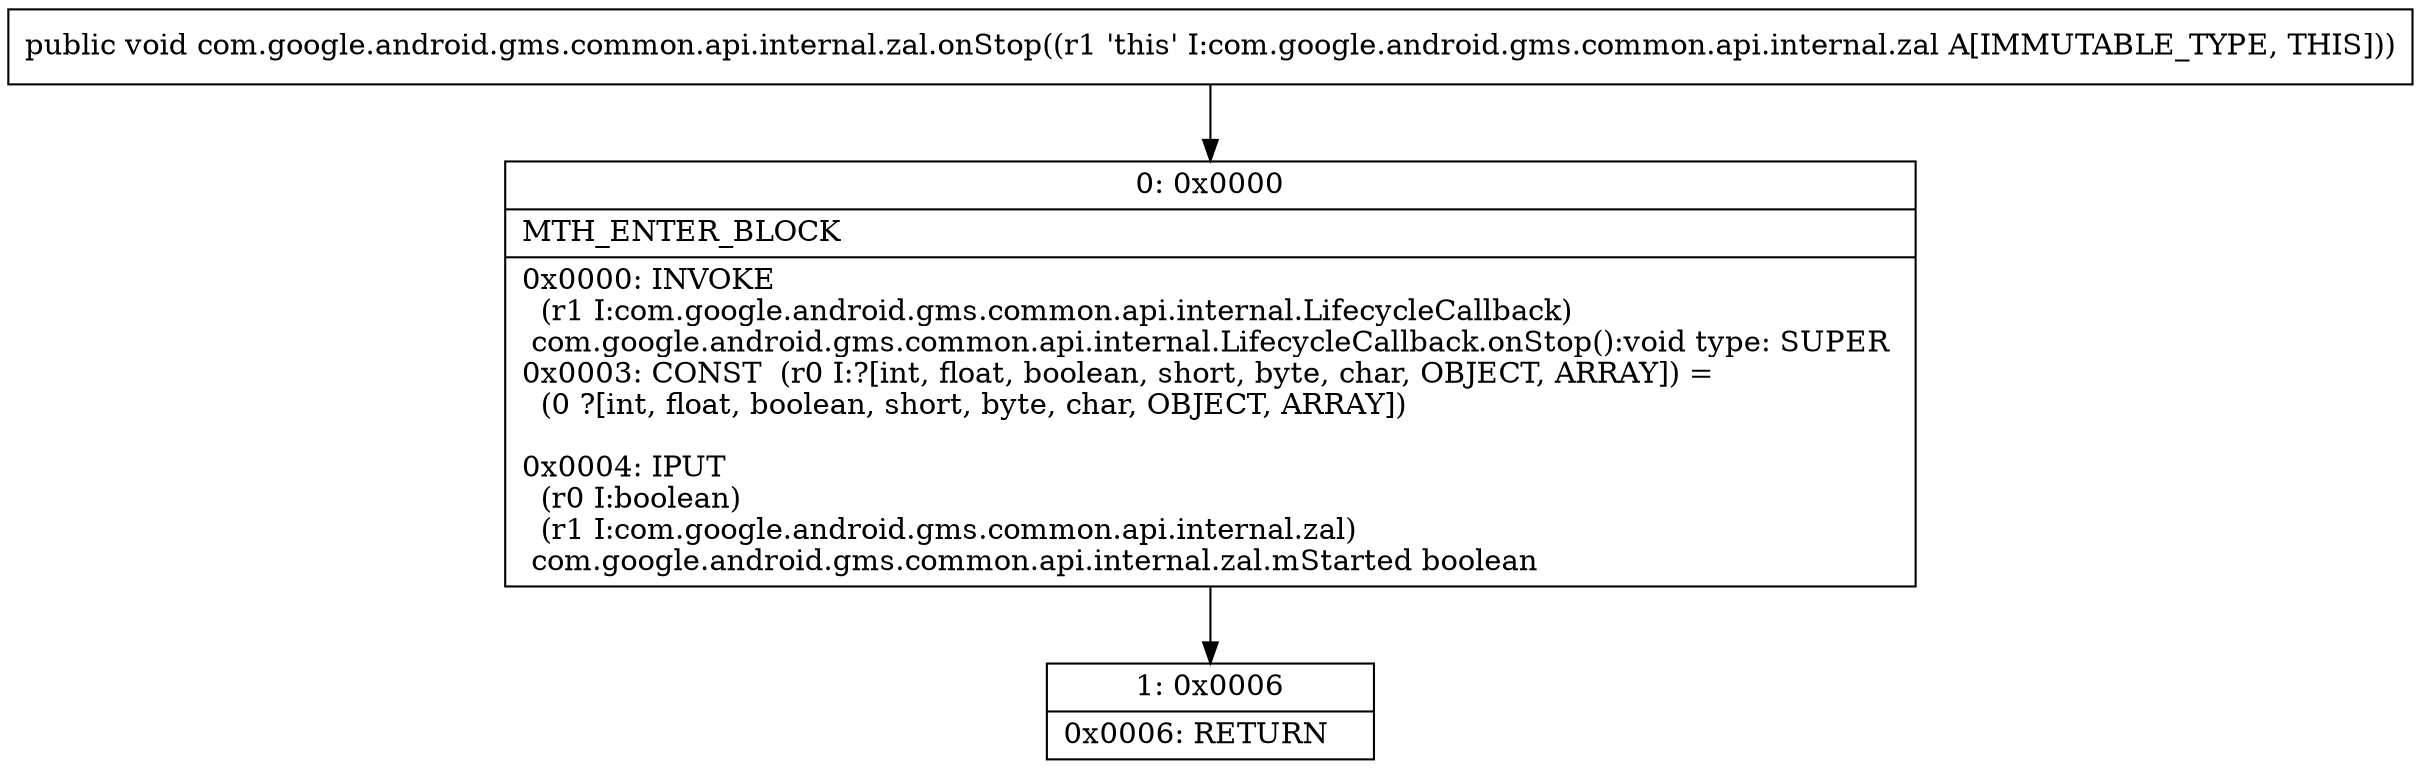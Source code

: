 digraph "CFG forcom.google.android.gms.common.api.internal.zal.onStop()V" {
Node_0 [shape=record,label="{0\:\ 0x0000|MTH_ENTER_BLOCK\l|0x0000: INVOKE  \l  (r1 I:com.google.android.gms.common.api.internal.LifecycleCallback)\l com.google.android.gms.common.api.internal.LifecycleCallback.onStop():void type: SUPER \l0x0003: CONST  (r0 I:?[int, float, boolean, short, byte, char, OBJECT, ARRAY]) = \l  (0 ?[int, float, boolean, short, byte, char, OBJECT, ARRAY])\l \l0x0004: IPUT  \l  (r0 I:boolean)\l  (r1 I:com.google.android.gms.common.api.internal.zal)\l com.google.android.gms.common.api.internal.zal.mStarted boolean \l}"];
Node_1 [shape=record,label="{1\:\ 0x0006|0x0006: RETURN   \l}"];
MethodNode[shape=record,label="{public void com.google.android.gms.common.api.internal.zal.onStop((r1 'this' I:com.google.android.gms.common.api.internal.zal A[IMMUTABLE_TYPE, THIS])) }"];
MethodNode -> Node_0;
Node_0 -> Node_1;
}

